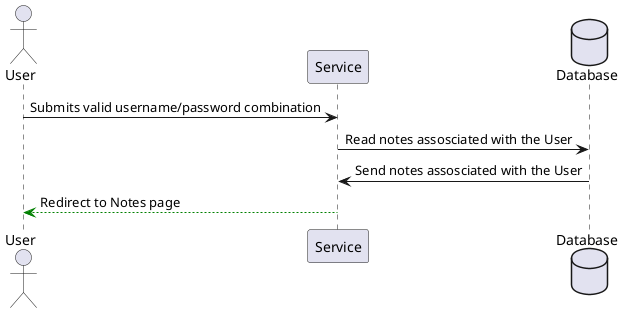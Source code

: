 @startuml

actor User
participant Service
database Database

User -> Service: Submits valid username/password combination
Service -> Database: Read notes assosciated with the User
Database -> Service: Send notes assosciated with the User
Service -[#green]->User : Redirect to Notes page
@enduml